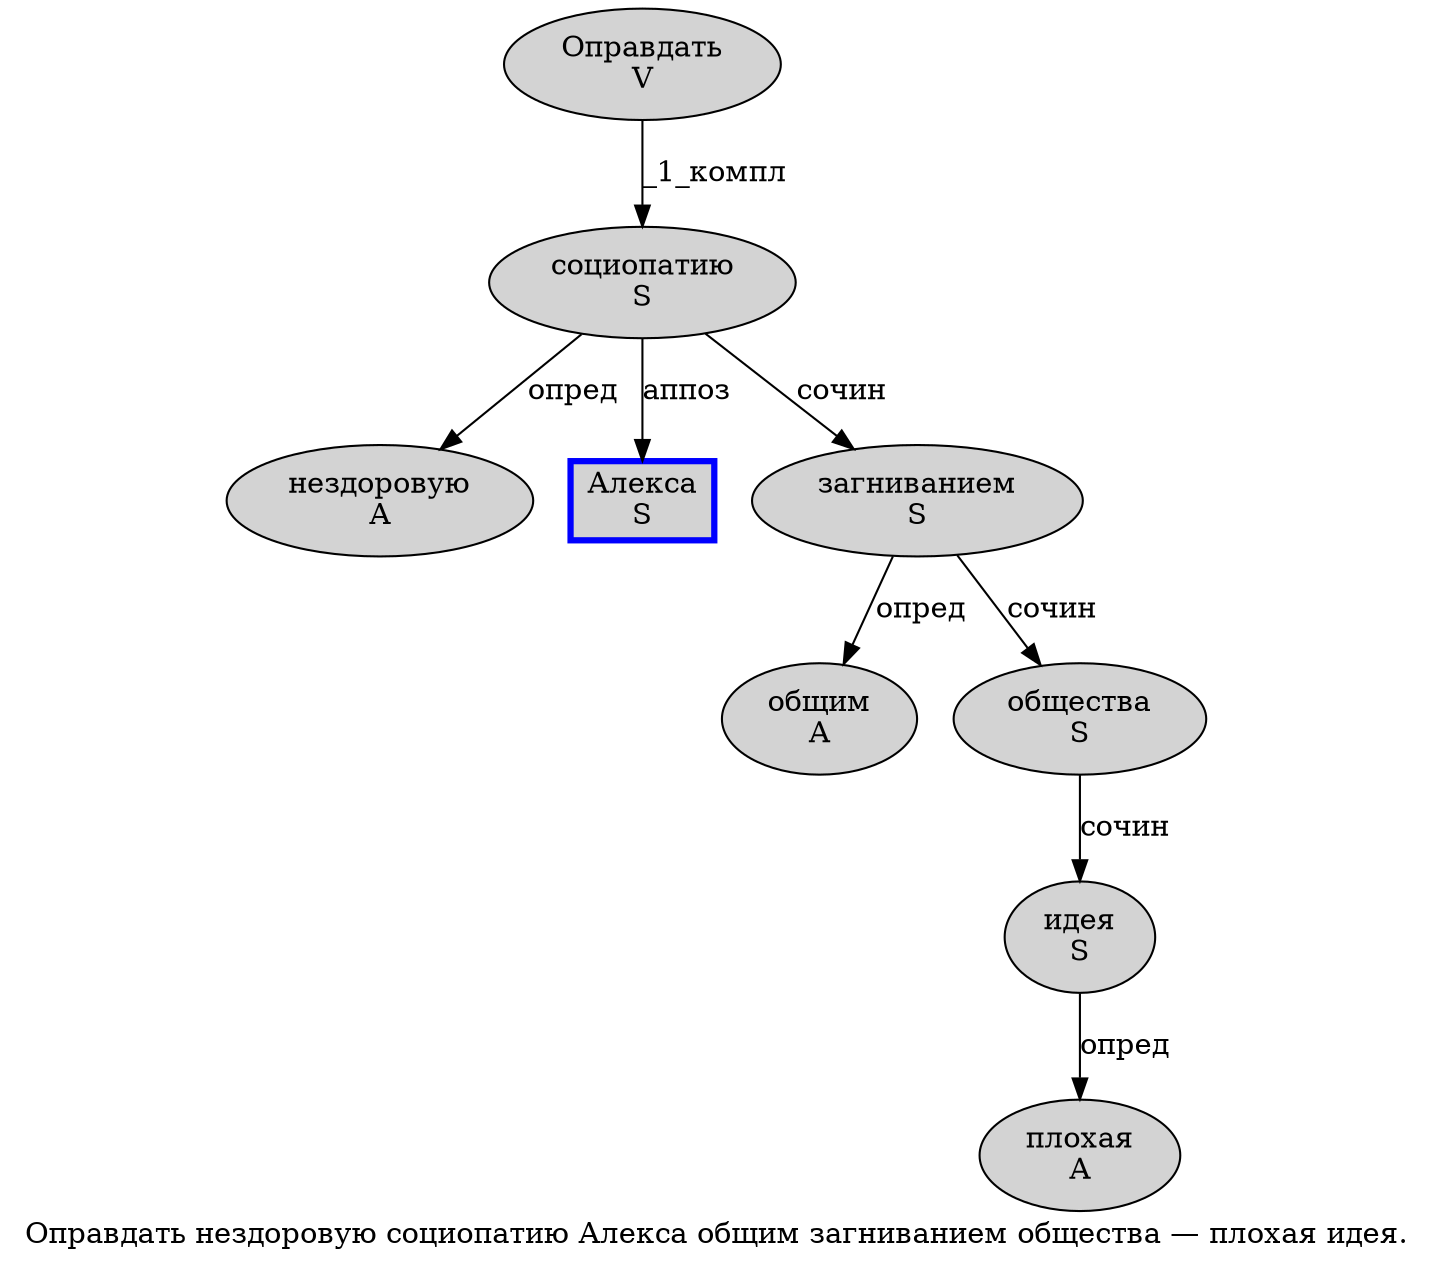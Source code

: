 digraph SENTENCE_3995 {
	graph [label="Оправдать нездоровую социопатию Алекса общим загниванием общества — плохая идея."]
	node [style=filled]
		0 [label="Оправдать
V" color="" fillcolor=lightgray penwidth=1 shape=ellipse]
		1 [label="нездоровую
A" color="" fillcolor=lightgray penwidth=1 shape=ellipse]
		2 [label="социопатию
S" color="" fillcolor=lightgray penwidth=1 shape=ellipse]
		3 [label="Алекса
S" color=blue fillcolor=lightgray penwidth=3 shape=box]
		4 [label="общим
A" color="" fillcolor=lightgray penwidth=1 shape=ellipse]
		5 [label="загниванием
S" color="" fillcolor=lightgray penwidth=1 shape=ellipse]
		6 [label="общества
S" color="" fillcolor=lightgray penwidth=1 shape=ellipse]
		8 [label="плохая
A" color="" fillcolor=lightgray penwidth=1 shape=ellipse]
		9 [label="идея
S" color="" fillcolor=lightgray penwidth=1 shape=ellipse]
			9 -> 8 [label="опред"]
			6 -> 9 [label="сочин"]
			2 -> 1 [label="опред"]
			2 -> 3 [label="аппоз"]
			2 -> 5 [label="сочин"]
			0 -> 2 [label="_1_компл"]
			5 -> 4 [label="опред"]
			5 -> 6 [label="сочин"]
}